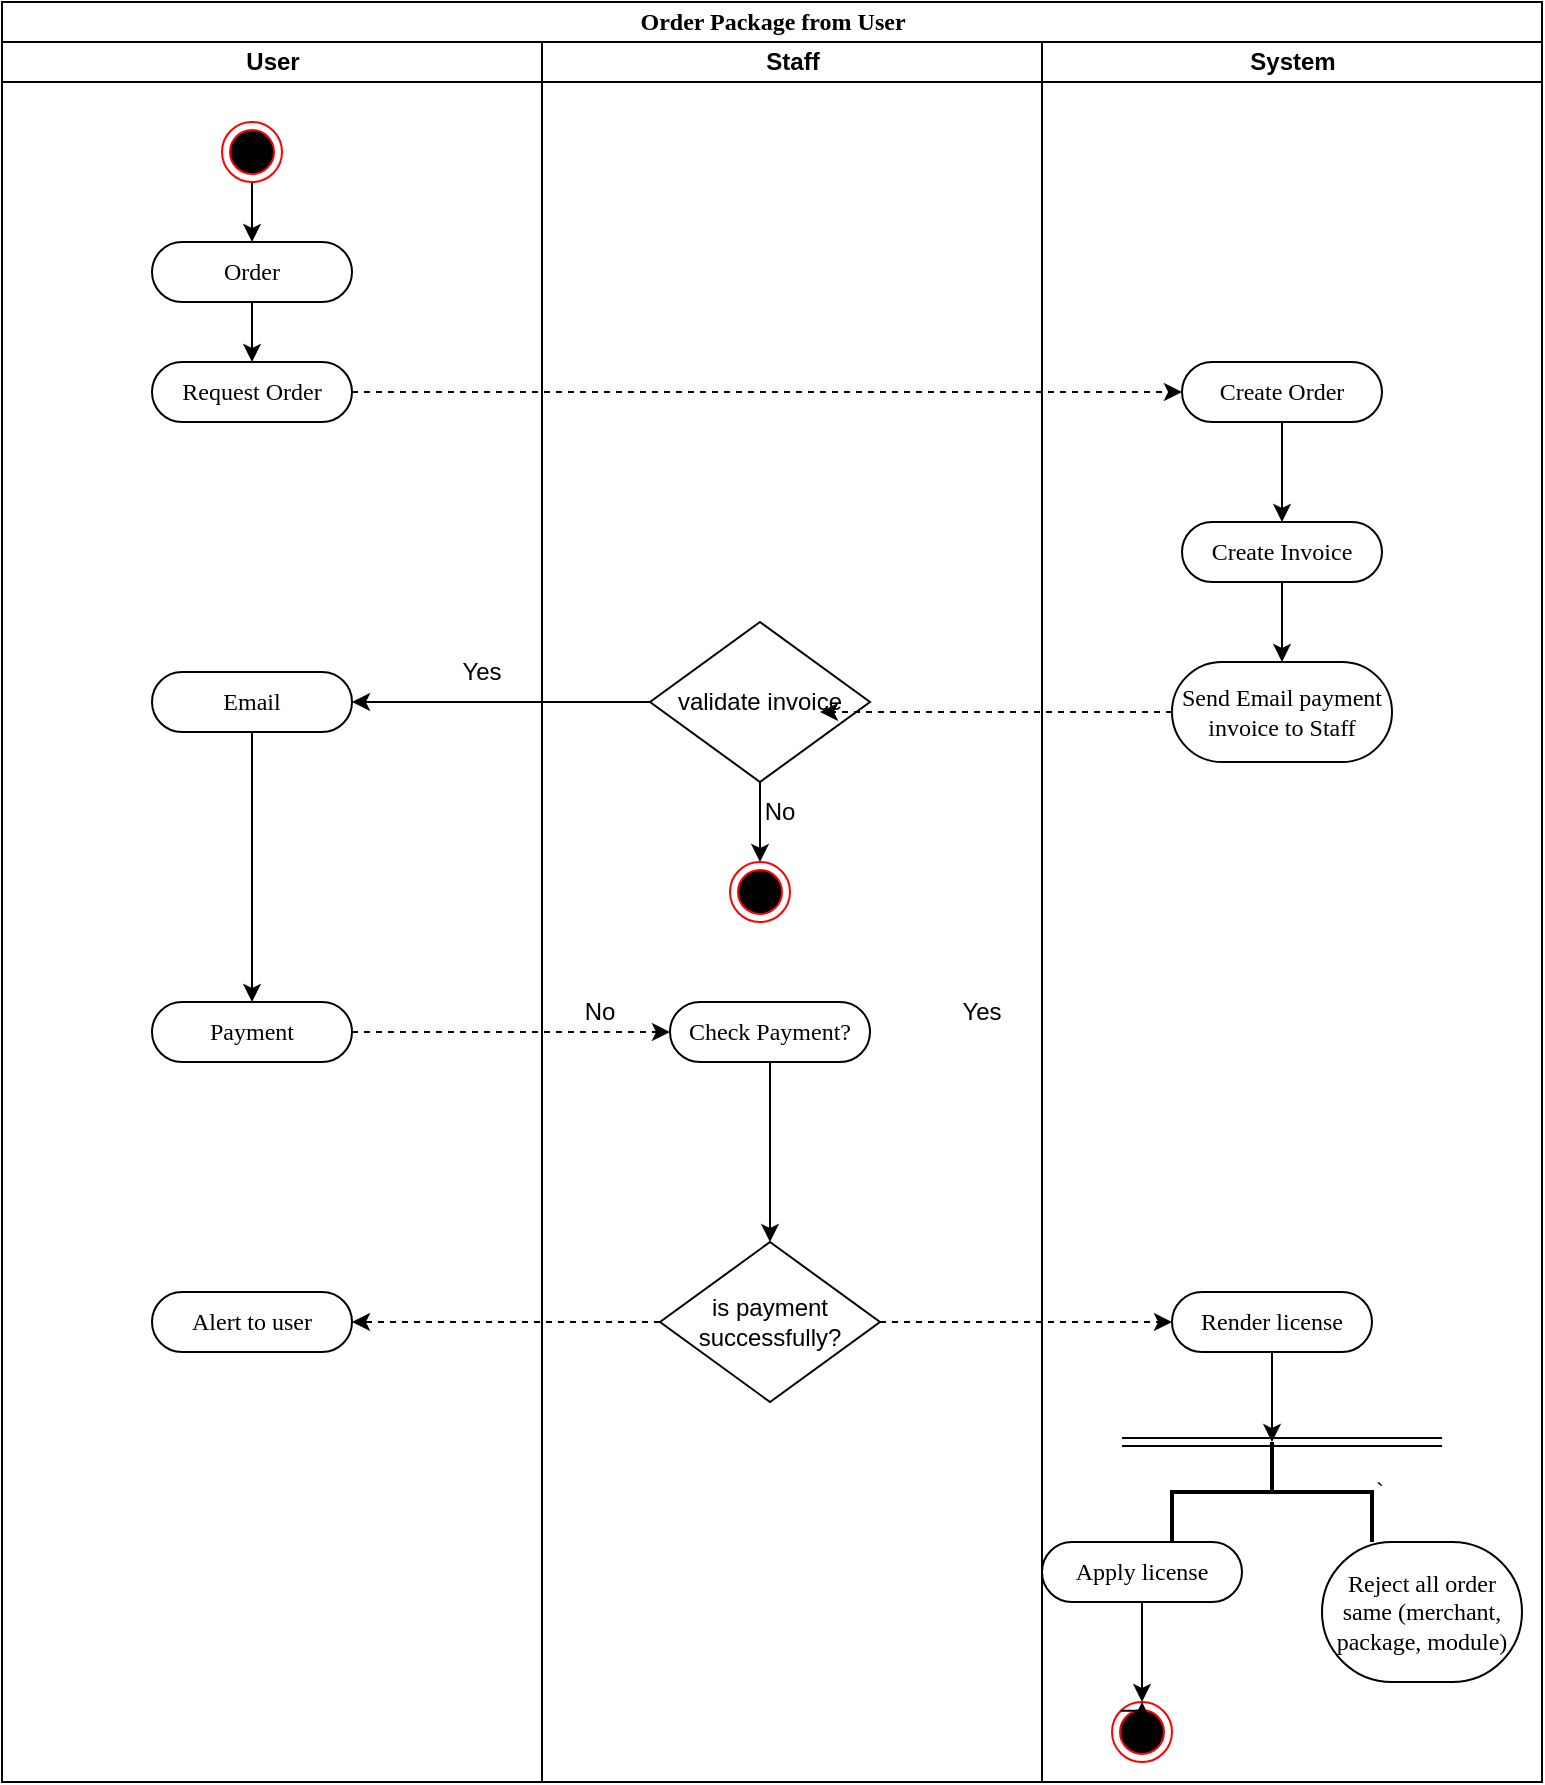 <mxfile version="21.6.6" type="github" pages="2">
  <diagram name="Order Package from User" id="0783ab3e-0a74-02c8-0abd-f7b4e66b4bec">
    <mxGraphModel dx="1372" dy="771" grid="1" gridSize="10" guides="1" tooltips="1" connect="1" arrows="1" fold="1" page="1" pageScale="1" pageWidth="850" pageHeight="1100" background="none" math="0" shadow="0">
      <root>
        <mxCell id="0" />
        <mxCell id="1" parent="0" />
        <mxCell id="1c1d494c118603dd-1" value="Order Package from User" style="swimlane;html=1;childLayout=stackLayout;startSize=20;rounded=0;shadow=0;comic=0;labelBackgroundColor=none;strokeWidth=1;fontFamily=Verdana;fontSize=12;align=center;" parent="1" vertex="1">
          <mxGeometry x="40" y="20" width="770" height="890" as="geometry" />
        </mxCell>
        <mxCell id="1c1d494c118603dd-2" value="User" style="swimlane;html=1;startSize=20;" parent="1c1d494c118603dd-1" vertex="1">
          <mxGeometry y="20" width="270" height="870" as="geometry" />
        </mxCell>
        <mxCell id="KkFgUNo3Ru5SdIV5OINn-72" style="edgeStyle=orthogonalEdgeStyle;rounded=0;orthogonalLoop=1;jettySize=auto;html=1;exitX=0.5;exitY=1;exitDx=0;exitDy=0;entryX=0.5;entryY=0;entryDx=0;entryDy=0;" parent="1c1d494c118603dd-2" source="1c1d494c118603dd-6" target="1c1d494c118603dd-7" edge="1">
          <mxGeometry relative="1" as="geometry" />
        </mxCell>
        <mxCell id="1c1d494c118603dd-6" value="Order" style="rounded=1;whiteSpace=wrap;html=1;shadow=0;comic=0;labelBackgroundColor=none;strokeWidth=1;fontFamily=Verdana;fontSize=12;align=center;arcSize=50;" parent="1c1d494c118603dd-2" vertex="1">
          <mxGeometry x="75" y="100" width="100" height="30" as="geometry" />
        </mxCell>
        <mxCell id="1c1d494c118603dd-7" value="Request Order" style="rounded=1;whiteSpace=wrap;html=1;shadow=0;comic=0;labelBackgroundColor=none;strokeWidth=1;fontFamily=Verdana;fontSize=12;align=center;arcSize=50;" parent="1c1d494c118603dd-2" vertex="1">
          <mxGeometry x="75" y="160" width="100" height="30" as="geometry" />
        </mxCell>
        <mxCell id="KkFgUNo3Ru5SdIV5OINn-81" style="edgeStyle=orthogonalEdgeStyle;rounded=0;orthogonalLoop=1;jettySize=auto;html=1;exitX=0.5;exitY=1;exitDx=0;exitDy=0;entryX=0.5;entryY=0;entryDx=0;entryDy=0;" parent="1c1d494c118603dd-2" source="KkFgUNo3Ru5SdIV5OINn-77" target="KkFgUNo3Ru5SdIV5OINn-80" edge="1">
          <mxGeometry relative="1" as="geometry" />
        </mxCell>
        <mxCell id="KkFgUNo3Ru5SdIV5OINn-77" value="Email" style="rounded=1;whiteSpace=wrap;html=1;shadow=0;comic=0;labelBackgroundColor=none;strokeWidth=1;fontFamily=Verdana;fontSize=12;align=center;arcSize=50;" parent="1c1d494c118603dd-2" vertex="1">
          <mxGeometry x="75" y="315" width="100" height="30" as="geometry" />
        </mxCell>
        <mxCell id="KkFgUNo3Ru5SdIV5OINn-80" value="Payment" style="rounded=1;whiteSpace=wrap;html=1;shadow=0;comic=0;labelBackgroundColor=none;strokeWidth=1;fontFamily=Verdana;fontSize=12;align=center;arcSize=50;" parent="1c1d494c118603dd-2" vertex="1">
          <mxGeometry x="75" y="480" width="100" height="30" as="geometry" />
        </mxCell>
        <mxCell id="KkFgUNo3Ru5SdIV5OINn-88" value="Alert to user" style="rounded=1;whiteSpace=wrap;html=1;shadow=0;comic=0;labelBackgroundColor=none;strokeWidth=1;fontFamily=Verdana;fontSize=12;align=center;arcSize=50;" parent="1c1d494c118603dd-2" vertex="1">
          <mxGeometry x="75" y="625" width="100" height="30" as="geometry" />
        </mxCell>
        <mxCell id="KkFgUNo3Ru5SdIV5OINn-97" style="edgeStyle=orthogonalEdgeStyle;rounded=0;orthogonalLoop=1;jettySize=auto;html=1;exitX=0.5;exitY=1;exitDx=0;exitDy=0;entryX=0.5;entryY=0;entryDx=0;entryDy=0;" parent="1c1d494c118603dd-2" source="KkFgUNo3Ru5SdIV5OINn-95" target="1c1d494c118603dd-6" edge="1">
          <mxGeometry relative="1" as="geometry" />
        </mxCell>
        <mxCell id="KkFgUNo3Ru5SdIV5OINn-95" value="" style="ellipse;html=1;shape=endState;fillColor=#000000;strokeColor=#ff0000;" parent="1c1d494c118603dd-2" vertex="1">
          <mxGeometry x="110" y="40" width="30" height="30" as="geometry" />
        </mxCell>
        <mxCell id="7dBV_8ShfBXTgJ0wfT1A-18" value="Yes" style="text;html=1;strokeColor=none;fillColor=none;align=center;verticalAlign=middle;whiteSpace=wrap;rounded=0;" vertex="1" parent="1c1d494c118603dd-2">
          <mxGeometry x="210" y="300" width="60" height="30" as="geometry" />
        </mxCell>
        <mxCell id="1c1d494c118603dd-3" value="Staff" style="swimlane;html=1;startSize=20;" parent="1c1d494c118603dd-1" vertex="1">
          <mxGeometry x="270" y="20" width="250" height="870" as="geometry" />
        </mxCell>
        <mxCell id="KkFgUNo3Ru5SdIV5OINn-84" style="edgeStyle=orthogonalEdgeStyle;rounded=0;orthogonalLoop=1;jettySize=auto;html=1;exitX=0.5;exitY=1;exitDx=0;exitDy=0;entryX=0.5;entryY=0;entryDx=0;entryDy=0;" parent="1c1d494c118603dd-3" source="1c1d494c118603dd-11" target="KkFgUNo3Ru5SdIV5OINn-83" edge="1">
          <mxGeometry relative="1" as="geometry" />
        </mxCell>
        <mxCell id="1c1d494c118603dd-11" value="Check Payment?" style="rounded=1;whiteSpace=wrap;html=1;shadow=0;comic=0;labelBackgroundColor=none;strokeWidth=1;fontFamily=Verdana;fontSize=12;align=center;arcSize=50;" parent="1c1d494c118603dd-3" vertex="1">
          <mxGeometry x="64" y="480" width="100" height="30" as="geometry" />
        </mxCell>
        <mxCell id="KkFgUNo3Ru5SdIV5OINn-83" value="is payment successfully?" style="rhombus;whiteSpace=wrap;html=1;" parent="1c1d494c118603dd-3" vertex="1">
          <mxGeometry x="59" y="600" width="110" height="80" as="geometry" />
        </mxCell>
        <mxCell id="KkFgUNo3Ru5SdIV5OINn-87" value="Yes" style="text;html=1;strokeColor=none;fillColor=none;align=center;verticalAlign=middle;whiteSpace=wrap;rounded=0;" parent="1c1d494c118603dd-3" vertex="1">
          <mxGeometry x="190" y="470" width="60" height="30" as="geometry" />
        </mxCell>
        <mxCell id="KkFgUNo3Ru5SdIV5OINn-91" value="No" style="text;html=1;strokeColor=none;fillColor=none;align=center;verticalAlign=middle;whiteSpace=wrap;rounded=0;" parent="1c1d494c118603dd-3" vertex="1">
          <mxGeometry x="-1" y="470" width="60" height="30" as="geometry" />
        </mxCell>
        <mxCell id="7dBV_8ShfBXTgJ0wfT1A-16" style="edgeStyle=orthogonalEdgeStyle;rounded=0;orthogonalLoop=1;jettySize=auto;html=1;entryX=0.5;entryY=0;entryDx=0;entryDy=0;" edge="1" parent="1c1d494c118603dd-3" source="7dBV_8ShfBXTgJ0wfT1A-12" target="7dBV_8ShfBXTgJ0wfT1A-14">
          <mxGeometry relative="1" as="geometry" />
        </mxCell>
        <mxCell id="7dBV_8ShfBXTgJ0wfT1A-12" value="validate invoice" style="rhombus;whiteSpace=wrap;html=1;" vertex="1" parent="1c1d494c118603dd-3">
          <mxGeometry x="54" y="290" width="110" height="80" as="geometry" />
        </mxCell>
        <mxCell id="7dBV_8ShfBXTgJ0wfT1A-14" value="" style="ellipse;html=1;shape=endState;fillColor=#000000;strokeColor=#ff0000;" vertex="1" parent="1c1d494c118603dd-3">
          <mxGeometry x="94" y="410" width="30" height="30" as="geometry" />
        </mxCell>
        <mxCell id="7dBV_8ShfBXTgJ0wfT1A-17" value="No" style="text;html=1;strokeColor=none;fillColor=none;align=center;verticalAlign=middle;whiteSpace=wrap;rounded=0;" vertex="1" parent="1c1d494c118603dd-3">
          <mxGeometry x="89" y="370" width="60" height="30" as="geometry" />
        </mxCell>
        <mxCell id="1c1d494c118603dd-4" value="System" style="swimlane;html=1;startSize=20;" parent="1c1d494c118603dd-1" vertex="1">
          <mxGeometry x="520" y="20" width="250" height="870" as="geometry" />
        </mxCell>
        <mxCell id="KkFgUNo3Ru5SdIV5OINn-74" style="edgeStyle=orthogonalEdgeStyle;rounded=0;orthogonalLoop=1;jettySize=auto;html=1;exitX=0.5;exitY=1;exitDx=0;exitDy=0;entryX=0.5;entryY=0;entryDx=0;entryDy=0;" parent="1c1d494c118603dd-4" source="1c1d494c118603dd-5" target="1c1d494c118603dd-8" edge="1">
          <mxGeometry relative="1" as="geometry" />
        </mxCell>
        <mxCell id="1c1d494c118603dd-5" value="Create Order" style="rounded=1;whiteSpace=wrap;html=1;shadow=0;comic=0;labelBackgroundColor=none;strokeWidth=1;fontFamily=Verdana;fontSize=12;align=center;arcSize=50;" parent="1c1d494c118603dd-4" vertex="1">
          <mxGeometry x="70" y="160" width="100" height="30" as="geometry" />
        </mxCell>
        <mxCell id="KkFgUNo3Ru5SdIV5OINn-76" style="edgeStyle=orthogonalEdgeStyle;rounded=0;orthogonalLoop=1;jettySize=auto;html=1;exitX=0.5;exitY=1;exitDx=0;exitDy=0;entryX=0.5;entryY=0;entryDx=0;entryDy=0;" parent="1c1d494c118603dd-4" source="1c1d494c118603dd-8" target="KkFgUNo3Ru5SdIV5OINn-75" edge="1">
          <mxGeometry relative="1" as="geometry" />
        </mxCell>
        <mxCell id="1c1d494c118603dd-8" value="Create Invoice" style="rounded=1;whiteSpace=wrap;html=1;shadow=0;comic=0;labelBackgroundColor=none;strokeWidth=1;fontFamily=Verdana;fontSize=12;align=center;arcSize=50;" parent="1c1d494c118603dd-4" vertex="1">
          <mxGeometry x="70" y="240" width="100" height="30" as="geometry" />
        </mxCell>
        <mxCell id="KkFgUNo3Ru5SdIV5OINn-75" value="Send Email payment invoice to Staff" style="rounded=1;whiteSpace=wrap;html=1;shadow=0;comic=0;labelBackgroundColor=none;strokeWidth=1;fontFamily=Verdana;fontSize=12;align=center;arcSize=50;" parent="1c1d494c118603dd-4" vertex="1">
          <mxGeometry x="65" y="310" width="110" height="50" as="geometry" />
        </mxCell>
        <mxCell id="7dBV_8ShfBXTgJ0wfT1A-21" style="edgeStyle=orthogonalEdgeStyle;rounded=0;orthogonalLoop=1;jettySize=auto;html=1;exitX=0.5;exitY=1;exitDx=0;exitDy=0;" edge="1" parent="1c1d494c118603dd-4" source="KkFgUNo3Ru5SdIV5OINn-86">
          <mxGeometry relative="1" as="geometry">
            <mxPoint x="115" y="700" as="targetPoint" />
          </mxGeometry>
        </mxCell>
        <mxCell id="KkFgUNo3Ru5SdIV5OINn-86" value="Render license" style="rounded=1;whiteSpace=wrap;html=1;shadow=0;comic=0;labelBackgroundColor=none;strokeWidth=1;fontFamily=Verdana;fontSize=12;align=center;arcSize=50;" parent="1c1d494c118603dd-4" vertex="1">
          <mxGeometry x="65" y="625" width="100" height="30" as="geometry" />
        </mxCell>
        <mxCell id="7dBV_8ShfBXTgJ0wfT1A-104" style="edgeStyle=orthogonalEdgeStyle;rounded=0;orthogonalLoop=1;jettySize=auto;html=1;entryX=0.5;entryY=0;entryDx=0;entryDy=0;" edge="1" parent="1c1d494c118603dd-4" source="KkFgUNo3Ru5SdIV5OINn-92" target="KkFgUNo3Ru5SdIV5OINn-94">
          <mxGeometry relative="1" as="geometry" />
        </mxCell>
        <mxCell id="KkFgUNo3Ru5SdIV5OINn-92" value="Apply license" style="rounded=1;whiteSpace=wrap;html=1;shadow=0;comic=0;labelBackgroundColor=none;strokeWidth=1;fontFamily=Verdana;fontSize=12;align=center;arcSize=50;" parent="1c1d494c118603dd-4" vertex="1">
          <mxGeometry y="750" width="100" height="30" as="geometry" />
        </mxCell>
        <mxCell id="KkFgUNo3Ru5SdIV5OINn-94" value="" style="ellipse;html=1;shape=endState;fillColor=#000000;strokeColor=#ff0000;" parent="1c1d494c118603dd-4" vertex="1">
          <mxGeometry x="35" y="830" width="30" height="30" as="geometry" />
        </mxCell>
        <mxCell id="7dBV_8ShfBXTgJ0wfT1A-19" value="" style="shape=link;html=1;rounded=0;" edge="1" parent="1c1d494c118603dd-4">
          <mxGeometry relative="1" as="geometry">
            <mxPoint x="40" y="700" as="sourcePoint" />
            <mxPoint x="200" y="700" as="targetPoint" />
          </mxGeometry>
        </mxCell>
        <mxCell id="7dBV_8ShfBXTgJ0wfT1A-101" value="Reject all order same (merchant, package, module)" style="rounded=1;whiteSpace=wrap;html=1;shadow=0;comic=0;labelBackgroundColor=none;strokeWidth=1;fontFamily=Verdana;fontSize=12;align=center;arcSize=50;" vertex="1" parent="1c1d494c118603dd-4">
          <mxGeometry x="140" y="750" width="100" height="70" as="geometry" />
        </mxCell>
        <mxCell id="7dBV_8ShfBXTgJ0wfT1A-103" value="`" style="strokeWidth=2;html=1;shape=mxgraph.flowchart.annotation_2;align=left;labelPosition=right;pointerEvents=1;direction=south;" vertex="1" parent="1c1d494c118603dd-4">
          <mxGeometry x="65" y="700" width="100" height="50" as="geometry" />
        </mxCell>
        <mxCell id="7dBV_8ShfBXTgJ0wfT1A-105" style="edgeStyle=orthogonalEdgeStyle;rounded=0;orthogonalLoop=1;jettySize=auto;html=1;exitX=0;exitY=0;exitDx=0;exitDy=0;entryX=0.5;entryY=0;entryDx=0;entryDy=0;" edge="1" parent="1c1d494c118603dd-4" source="KkFgUNo3Ru5SdIV5OINn-94" target="KkFgUNo3Ru5SdIV5OINn-94">
          <mxGeometry relative="1" as="geometry" />
        </mxCell>
        <mxCell id="KkFgUNo3Ru5SdIV5OINn-73" style="edgeStyle=orthogonalEdgeStyle;rounded=0;orthogonalLoop=1;jettySize=auto;html=1;exitX=1;exitY=0.5;exitDx=0;exitDy=0;entryX=0;entryY=0.5;entryDx=0;entryDy=0;dashed=1;" parent="1c1d494c118603dd-1" source="1c1d494c118603dd-7" target="1c1d494c118603dd-5" edge="1">
          <mxGeometry relative="1" as="geometry" />
        </mxCell>
        <mxCell id="KkFgUNo3Ru5SdIV5OINn-82" style="edgeStyle=orthogonalEdgeStyle;rounded=0;orthogonalLoop=1;jettySize=auto;html=1;exitX=1;exitY=0.5;exitDx=0;exitDy=0;dashed=1;" parent="1c1d494c118603dd-1" source="KkFgUNo3Ru5SdIV5OINn-80" target="1c1d494c118603dd-11" edge="1">
          <mxGeometry relative="1" as="geometry" />
        </mxCell>
        <mxCell id="KkFgUNo3Ru5SdIV5OINn-89" style="edgeStyle=orthogonalEdgeStyle;rounded=0;orthogonalLoop=1;jettySize=auto;html=1;exitX=0;exitY=0.5;exitDx=0;exitDy=0;entryX=1;entryY=0.5;entryDx=0;entryDy=0;dashed=1;" parent="1c1d494c118603dd-1" source="KkFgUNo3Ru5SdIV5OINn-83" target="KkFgUNo3Ru5SdIV5OINn-88" edge="1">
          <mxGeometry relative="1" as="geometry" />
        </mxCell>
        <mxCell id="KkFgUNo3Ru5SdIV5OINn-102" style="edgeStyle=orthogonalEdgeStyle;rounded=0;orthogonalLoop=1;jettySize=auto;html=1;exitX=1;exitY=0.5;exitDx=0;exitDy=0;entryX=0;entryY=0.5;entryDx=0;entryDy=0;dashed=1;" parent="1c1d494c118603dd-1" source="KkFgUNo3Ru5SdIV5OINn-83" target="KkFgUNo3Ru5SdIV5OINn-86" edge="1">
          <mxGeometry relative="1" as="geometry" />
        </mxCell>
        <mxCell id="7dBV_8ShfBXTgJ0wfT1A-11" style="edgeStyle=orthogonalEdgeStyle;rounded=0;orthogonalLoop=1;jettySize=auto;html=1;entryX=1;entryY=0.5;entryDx=0;entryDy=0;dashed=1;" edge="1" parent="1c1d494c118603dd-1" source="KkFgUNo3Ru5SdIV5OINn-75">
          <mxGeometry relative="1" as="geometry">
            <mxPoint x="409" y="355" as="targetPoint" />
          </mxGeometry>
        </mxCell>
        <mxCell id="7dBV_8ShfBXTgJ0wfT1A-13" style="edgeStyle=orthogonalEdgeStyle;rounded=0;orthogonalLoop=1;jettySize=auto;html=1;exitX=0;exitY=0.5;exitDx=0;exitDy=0;entryX=1;entryY=0.5;entryDx=0;entryDy=0;" edge="1" parent="1c1d494c118603dd-1" source="7dBV_8ShfBXTgJ0wfT1A-12" target="KkFgUNo3Ru5SdIV5OINn-77">
          <mxGeometry relative="1" as="geometry" />
        </mxCell>
      </root>
    </mxGraphModel>
  </diagram>
  <diagram id="HwhVTKQsJ8g5N_QRnxve" name="Create Invoice">
    <mxGraphModel dx="1372" dy="771" grid="1" gridSize="10" guides="1" tooltips="1" connect="1" arrows="1" fold="1" page="1" pageScale="1" pageWidth="850" pageHeight="1100" math="0" shadow="0">
      <root>
        <mxCell id="0" />
        <mxCell id="1" parent="0" />
        <mxCell id="hX029ZbZRiTxxjpjmgcQ-3" value="" style="edgeStyle=orthogonalEdgeStyle;rounded=0;orthogonalLoop=1;jettySize=auto;html=1;" edge="1" parent="1" source="hX029ZbZRiTxxjpjmgcQ-1" target="hX029ZbZRiTxxjpjmgcQ-2">
          <mxGeometry relative="1" as="geometry" />
        </mxCell>
        <mxCell id="hX029ZbZRiTxxjpjmgcQ-1" value="" style="ellipse;html=1;shape=endState;fillColor=#000000;strokeColor=#ff0000;" vertex="1" parent="1">
          <mxGeometry x="390" y="70" width="30" height="30" as="geometry" />
        </mxCell>
        <mxCell id="hX029ZbZRiTxxjpjmgcQ-5" value="" style="edgeStyle=orthogonalEdgeStyle;rounded=0;orthogonalLoop=1;jettySize=auto;html=1;" edge="1" parent="1" source="hX029ZbZRiTxxjpjmgcQ-2" target="hX029ZbZRiTxxjpjmgcQ-4">
          <mxGeometry relative="1" as="geometry" />
        </mxCell>
        <mxCell id="hX029ZbZRiTxxjpjmgcQ-2" value="receive order from consumer" style="whiteSpace=wrap;html=1;fillColor=default;strokeColor=#ff0000;" vertex="1" parent="1">
          <mxGeometry x="345" y="165" width="120" height="60" as="geometry" />
        </mxCell>
        <mxCell id="hX029ZbZRiTxxjpjmgcQ-7" style="edgeStyle=orthogonalEdgeStyle;rounded=0;orthogonalLoop=1;jettySize=auto;html=1;exitX=0;exitY=0.5;exitDx=0;exitDy=0;" edge="1" parent="1" source="hX029ZbZRiTxxjpjmgcQ-4" target="hX029ZbZRiTxxjpjmgcQ-6">
          <mxGeometry relative="1" as="geometry" />
        </mxCell>
        <mxCell id="hX029ZbZRiTxxjpjmgcQ-10" value="" style="edgeStyle=orthogonalEdgeStyle;rounded=0;orthogonalLoop=1;jettySize=auto;html=1;" edge="1" parent="1" source="hX029ZbZRiTxxjpjmgcQ-4" target="hX029ZbZRiTxxjpjmgcQ-9">
          <mxGeometry relative="1" as="geometry" />
        </mxCell>
        <mxCell id="hX029ZbZRiTxxjpjmgcQ-4" value="is order exists?" style="rhombus;whiteSpace=wrap;html=1;strokeColor=#ff0000;" vertex="1" parent="1">
          <mxGeometry x="365" y="295" width="80" height="80" as="geometry" />
        </mxCell>
        <mxCell id="hX029ZbZRiTxxjpjmgcQ-6" value="" style="ellipse;html=1;shape=endState;fillColor=#000000;strokeColor=#ff0000;" vertex="1" parent="1">
          <mxGeometry x="210" y="320" width="30" height="30" as="geometry" />
        </mxCell>
        <mxCell id="hX029ZbZRiTxxjpjmgcQ-8" value="No" style="text;html=1;strokeColor=none;fillColor=none;align=center;verticalAlign=middle;whiteSpace=wrap;rounded=0;" vertex="1" parent="1">
          <mxGeometry x="285" y="310" width="60" height="30" as="geometry" />
        </mxCell>
        <mxCell id="hX029ZbZRiTxxjpjmgcQ-12" value="" style="edgeStyle=orthogonalEdgeStyle;rounded=0;orthogonalLoop=1;jettySize=auto;html=1;" edge="1" parent="1" source="hX029ZbZRiTxxjpjmgcQ-9" target="hX029ZbZRiTxxjpjmgcQ-11">
          <mxGeometry relative="1" as="geometry" />
        </mxCell>
        <mxCell id="hX029ZbZRiTxxjpjmgcQ-9" value="Get list item&amp;nbsp;Get the list of items purchased in the order" style="whiteSpace=wrap;html=1;strokeColor=#ff0000;" vertex="1" parent="1">
          <mxGeometry x="345" y="465" width="120" height="60" as="geometry" />
        </mxCell>
        <mxCell id="hX029ZbZRiTxxjpjmgcQ-14" style="edgeStyle=orthogonalEdgeStyle;rounded=0;orthogonalLoop=1;jettySize=auto;html=1;exitX=0;exitY=0.5;exitDx=0;exitDy=0;" edge="1" parent="1" source="hX029ZbZRiTxxjpjmgcQ-11" target="hX029ZbZRiTxxjpjmgcQ-13">
          <mxGeometry relative="1" as="geometry" />
        </mxCell>
        <mxCell id="hX029ZbZRiTxxjpjmgcQ-17" value="" style="edgeStyle=orthogonalEdgeStyle;rounded=0;orthogonalLoop=1;jettySize=auto;html=1;" edge="1" parent="1" source="hX029ZbZRiTxxjpjmgcQ-11" target="hX029ZbZRiTxxjpjmgcQ-16">
          <mxGeometry relative="1" as="geometry" />
        </mxCell>
        <mxCell id="hX029ZbZRiTxxjpjmgcQ-11" value="is not Item?" style="rhombus;whiteSpace=wrap;html=1;strokeColor=#ff0000;" vertex="1" parent="1">
          <mxGeometry x="365" y="595" width="80" height="80" as="geometry" />
        </mxCell>
        <mxCell id="hX029ZbZRiTxxjpjmgcQ-13" value="" style="ellipse;html=1;shape=endState;fillColor=#000000;strokeColor=#ff0000;" vertex="1" parent="1">
          <mxGeometry x="220" y="620" width="30" height="30" as="geometry" />
        </mxCell>
        <mxCell id="hX029ZbZRiTxxjpjmgcQ-15" value="No" style="text;html=1;strokeColor=none;fillColor=none;align=center;verticalAlign=middle;whiteSpace=wrap;rounded=0;" vertex="1" parent="1">
          <mxGeometry x="285" y="610" width="60" height="30" as="geometry" />
        </mxCell>
        <mxCell id="hX029ZbZRiTxxjpjmgcQ-19" value="" style="edgeStyle=orthogonalEdgeStyle;rounded=0;orthogonalLoop=1;jettySize=auto;html=1;" edge="1" parent="1" source="hX029ZbZRiTxxjpjmgcQ-16" target="hX029ZbZRiTxxjpjmgcQ-18">
          <mxGeometry relative="1" as="geometry" />
        </mxCell>
        <mxCell id="hX029ZbZRiTxxjpjmgcQ-16" value="For each in list item" style="rounded=1;whiteSpace=wrap;html=1;strokeColor=#ff0000;" vertex="1" parent="1">
          <mxGeometry x="345" y="765" width="120" height="60" as="geometry" />
        </mxCell>
        <mxCell id="hX029ZbZRiTxxjpjmgcQ-22" value="" style="edgeStyle=orthogonalEdgeStyle;rounded=0;orthogonalLoop=1;jettySize=auto;html=1;" edge="1" parent="1" source="hX029ZbZRiTxxjpjmgcQ-18" target="hX029ZbZRiTxxjpjmgcQ-21">
          <mxGeometry relative="1" as="geometry" />
        </mxCell>
        <mxCell id="hX029ZbZRiTxxjpjmgcQ-27" value="" style="edgeStyle=orthogonalEdgeStyle;rounded=0;orthogonalLoop=1;jettySize=auto;html=1;" edge="1" parent="1" source="hX029ZbZRiTxxjpjmgcQ-18" target="hX029ZbZRiTxxjpjmgcQ-26">
          <mxGeometry relative="1" as="geometry" />
        </mxCell>
        <mxCell id="hX029ZbZRiTxxjpjmgcQ-18" value="check action_type" style="rhombus;whiteSpace=wrap;html=1;strokeColor=#ff0000;rounded=1;" vertex="1" parent="1">
          <mxGeometry x="365" y="895" width="80" height="80" as="geometry" />
        </mxCell>
        <mxCell id="hX029ZbZRiTxxjpjmgcQ-21" value="calculate price item from package" style="whiteSpace=wrap;html=1;strokeColor=#ff0000;rounded=1;" vertex="1" parent="1">
          <mxGeometry x="130" y="905" width="120" height="60" as="geometry" />
        </mxCell>
        <mxCell id="hX029ZbZRiTxxjpjmgcQ-25" value="= add_new" style="text;html=1;strokeColor=none;fillColor=none;align=center;verticalAlign=middle;whiteSpace=wrap;rounded=0;" vertex="1" parent="1">
          <mxGeometry x="280" y="905" width="60" height="30" as="geometry" />
        </mxCell>
        <mxCell id="hX029ZbZRiTxxjpjmgcQ-26" value="Calculate price item from package and history using" style="whiteSpace=wrap;html=1;strokeColor=#ff0000;rounded=1;" vertex="1" parent="1">
          <mxGeometry x="580" y="905" width="120" height="60" as="geometry" />
        </mxCell>
        <mxCell id="hX029ZbZRiTxxjpjmgcQ-28" value="= (upgrade or downgrade, attribute)" style="text;html=1;strokeColor=none;fillColor=none;align=center;verticalAlign=middle;whiteSpace=wrap;rounded=0;" vertex="1" parent="1">
          <mxGeometry x="470" y="895" width="85" height="30" as="geometry" />
        </mxCell>
      </root>
    </mxGraphModel>
  </diagram>
</mxfile>
